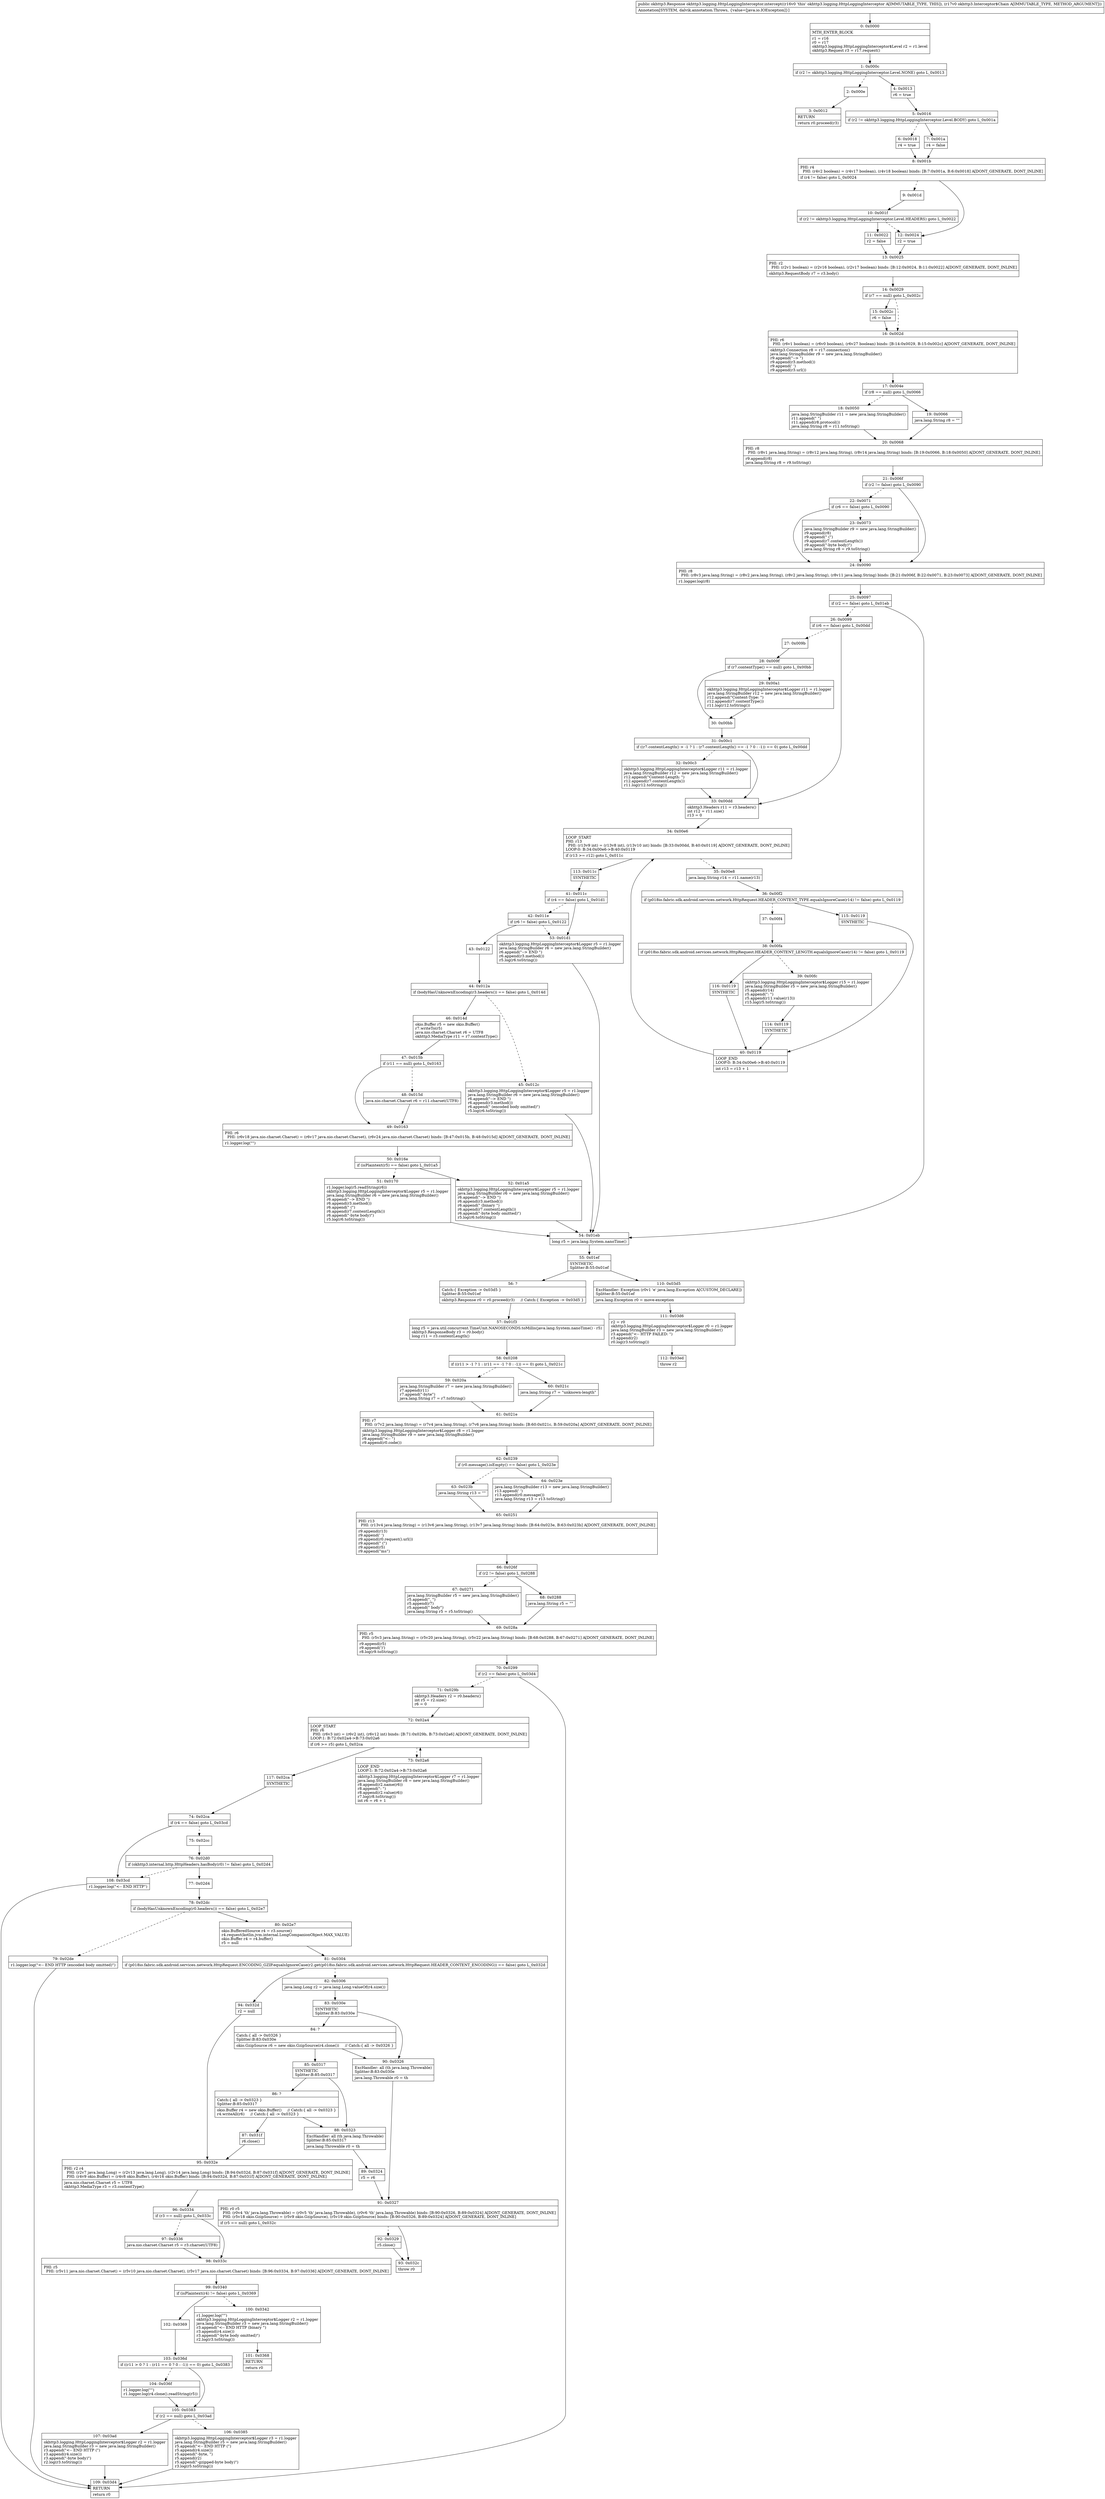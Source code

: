 digraph "CFG forokhttp3.logging.HttpLoggingInterceptor.intercept(Lokhttp3\/Interceptor$Chain;)Lokhttp3\/Response;" {
Node_0 [shape=record,label="{0\:\ 0x0000|MTH_ENTER_BLOCK\l|r1 = r16\lr0 = r17\lokhttp3.logging.HttpLoggingInterceptor$Level r2 = r1.level\lokhttp3.Request r3 = r17.request()\l}"];
Node_1 [shape=record,label="{1\:\ 0x000c|if (r2 != okhttp3.logging.HttpLoggingInterceptor.Level.NONE) goto L_0x0013\l}"];
Node_2 [shape=record,label="{2\:\ 0x000e}"];
Node_3 [shape=record,label="{3\:\ 0x0012|RETURN\l|return r0.proceed(r3)\l}"];
Node_4 [shape=record,label="{4\:\ 0x0013|r6 = true\l}"];
Node_5 [shape=record,label="{5\:\ 0x0016|if (r2 != okhttp3.logging.HttpLoggingInterceptor.Level.BODY) goto L_0x001a\l}"];
Node_6 [shape=record,label="{6\:\ 0x0018|r4 = true\l}"];
Node_7 [shape=record,label="{7\:\ 0x001a|r4 = false\l}"];
Node_8 [shape=record,label="{8\:\ 0x001b|PHI: r4 \l  PHI: (r4v2 boolean) = (r4v17 boolean), (r4v18 boolean) binds: [B:7:0x001a, B:6:0x0018] A[DONT_GENERATE, DONT_INLINE]\l|if (r4 != false) goto L_0x0024\l}"];
Node_9 [shape=record,label="{9\:\ 0x001d}"];
Node_10 [shape=record,label="{10\:\ 0x001f|if (r2 != okhttp3.logging.HttpLoggingInterceptor.Level.HEADERS) goto L_0x0022\l}"];
Node_11 [shape=record,label="{11\:\ 0x0022|r2 = false\l}"];
Node_12 [shape=record,label="{12\:\ 0x0024|r2 = true\l}"];
Node_13 [shape=record,label="{13\:\ 0x0025|PHI: r2 \l  PHI: (r2v1 boolean) = (r2v16 boolean), (r2v17 boolean) binds: [B:12:0x0024, B:11:0x0022] A[DONT_GENERATE, DONT_INLINE]\l|okhttp3.RequestBody r7 = r3.body()\l}"];
Node_14 [shape=record,label="{14\:\ 0x0029|if (r7 == null) goto L_0x002c\l}"];
Node_15 [shape=record,label="{15\:\ 0x002c|r6 = false\l}"];
Node_16 [shape=record,label="{16\:\ 0x002d|PHI: r6 \l  PHI: (r6v1 boolean) = (r6v0 boolean), (r6v27 boolean) binds: [B:14:0x0029, B:15:0x002c] A[DONT_GENERATE, DONT_INLINE]\l|okhttp3.Connection r8 = r17.connection()\ljava.lang.StringBuilder r9 = new java.lang.StringBuilder()\lr9.append(\"\-\-\> \")\lr9.append(r3.method())\lr9.append(' ')\lr9.append(r3.url())\l}"];
Node_17 [shape=record,label="{17\:\ 0x004e|if (r8 == null) goto L_0x0066\l}"];
Node_18 [shape=record,label="{18\:\ 0x0050|java.lang.StringBuilder r11 = new java.lang.StringBuilder()\lr11.append(\" \")\lr11.append(r8.protocol())\ljava.lang.String r8 = r11.toString()\l}"];
Node_19 [shape=record,label="{19\:\ 0x0066|java.lang.String r8 = \"\"\l}"];
Node_20 [shape=record,label="{20\:\ 0x0068|PHI: r8 \l  PHI: (r8v1 java.lang.String) = (r8v12 java.lang.String), (r8v14 java.lang.String) binds: [B:19:0x0066, B:18:0x0050] A[DONT_GENERATE, DONT_INLINE]\l|r9.append(r8)\ljava.lang.String r8 = r9.toString()\l}"];
Node_21 [shape=record,label="{21\:\ 0x006f|if (r2 != false) goto L_0x0090\l}"];
Node_22 [shape=record,label="{22\:\ 0x0071|if (r6 == false) goto L_0x0090\l}"];
Node_23 [shape=record,label="{23\:\ 0x0073|java.lang.StringBuilder r9 = new java.lang.StringBuilder()\lr9.append(r8)\lr9.append(\" (\")\lr9.append(r7.contentLength())\lr9.append(\"\-byte body)\")\ljava.lang.String r8 = r9.toString()\l}"];
Node_24 [shape=record,label="{24\:\ 0x0090|PHI: r8 \l  PHI: (r8v3 java.lang.String) = (r8v2 java.lang.String), (r8v2 java.lang.String), (r8v11 java.lang.String) binds: [B:21:0x006f, B:22:0x0071, B:23:0x0073] A[DONT_GENERATE, DONT_INLINE]\l|r1.logger.log(r8)\l}"];
Node_25 [shape=record,label="{25\:\ 0x0097|if (r2 == false) goto L_0x01eb\l}"];
Node_26 [shape=record,label="{26\:\ 0x0099|if (r6 == false) goto L_0x00dd\l}"];
Node_27 [shape=record,label="{27\:\ 0x009b}"];
Node_28 [shape=record,label="{28\:\ 0x009f|if (r7.contentType() == null) goto L_0x00bb\l}"];
Node_29 [shape=record,label="{29\:\ 0x00a1|okhttp3.logging.HttpLoggingInterceptor$Logger r11 = r1.logger\ljava.lang.StringBuilder r12 = new java.lang.StringBuilder()\lr12.append(\"Content\-Type: \")\lr12.append(r7.contentType())\lr11.log(r12.toString())\l}"];
Node_30 [shape=record,label="{30\:\ 0x00bb}"];
Node_31 [shape=record,label="{31\:\ 0x00c1|if ((r7.contentLength() \> \-1 ? 1 : (r7.contentLength() == \-1 ? 0 : \-1)) == 0) goto L_0x00dd\l}"];
Node_32 [shape=record,label="{32\:\ 0x00c3|okhttp3.logging.HttpLoggingInterceptor$Logger r11 = r1.logger\ljava.lang.StringBuilder r12 = new java.lang.StringBuilder()\lr12.append(\"Content\-Length: \")\lr12.append(r7.contentLength())\lr11.log(r12.toString())\l}"];
Node_33 [shape=record,label="{33\:\ 0x00dd|okhttp3.Headers r11 = r3.headers()\lint r12 = r11.size()\lr13 = 0\l}"];
Node_34 [shape=record,label="{34\:\ 0x00e6|LOOP_START\lPHI: r13 \l  PHI: (r13v9 int) = (r13v8 int), (r13v10 int) binds: [B:33:0x00dd, B:40:0x0119] A[DONT_GENERATE, DONT_INLINE]\lLOOP:0: B:34:0x00e6\-\>B:40:0x0119\l|if (r13 \>= r12) goto L_0x011c\l}"];
Node_35 [shape=record,label="{35\:\ 0x00e8|java.lang.String r14 = r11.name(r13)\l}"];
Node_36 [shape=record,label="{36\:\ 0x00f2|if (p018io.fabric.sdk.android.services.network.HttpRequest.HEADER_CONTENT_TYPE.equalsIgnoreCase(r14) != false) goto L_0x0119\l}"];
Node_37 [shape=record,label="{37\:\ 0x00f4}"];
Node_38 [shape=record,label="{38\:\ 0x00fa|if (p018io.fabric.sdk.android.services.network.HttpRequest.HEADER_CONTENT_LENGTH.equalsIgnoreCase(r14) != false) goto L_0x0119\l}"];
Node_39 [shape=record,label="{39\:\ 0x00fc|okhttp3.logging.HttpLoggingInterceptor$Logger r15 = r1.logger\ljava.lang.StringBuilder r5 = new java.lang.StringBuilder()\lr5.append(r14)\lr5.append(\": \")\lr5.append(r11.value(r13))\lr15.log(r5.toString())\l}"];
Node_40 [shape=record,label="{40\:\ 0x0119|LOOP_END\lLOOP:0: B:34:0x00e6\-\>B:40:0x0119\l|int r13 = r13 + 1\l}"];
Node_41 [shape=record,label="{41\:\ 0x011c|if (r4 == false) goto L_0x01d1\l}"];
Node_42 [shape=record,label="{42\:\ 0x011e|if (r6 != false) goto L_0x0122\l}"];
Node_43 [shape=record,label="{43\:\ 0x0122}"];
Node_44 [shape=record,label="{44\:\ 0x012a|if (bodyHasUnknownEncoding(r3.headers()) == false) goto L_0x014d\l}"];
Node_45 [shape=record,label="{45\:\ 0x012c|okhttp3.logging.HttpLoggingInterceptor$Logger r5 = r1.logger\ljava.lang.StringBuilder r6 = new java.lang.StringBuilder()\lr6.append(\"\-\-\> END \")\lr6.append(r3.method())\lr6.append(\" (encoded body omitted)\")\lr5.log(r6.toString())\l}"];
Node_46 [shape=record,label="{46\:\ 0x014d|okio.Buffer r5 = new okio.Buffer()\lr7.writeTo(r5)\ljava.nio.charset.Charset r6 = UTF8\lokhttp3.MediaType r11 = r7.contentType()\l}"];
Node_47 [shape=record,label="{47\:\ 0x015b|if (r11 == null) goto L_0x0163\l}"];
Node_48 [shape=record,label="{48\:\ 0x015d|java.nio.charset.Charset r6 = r11.charset(UTF8)\l}"];
Node_49 [shape=record,label="{49\:\ 0x0163|PHI: r6 \l  PHI: (r6v18 java.nio.charset.Charset) = (r6v17 java.nio.charset.Charset), (r6v24 java.nio.charset.Charset) binds: [B:47:0x015b, B:48:0x015d] A[DONT_GENERATE, DONT_INLINE]\l|r1.logger.log(\"\")\l}"];
Node_50 [shape=record,label="{50\:\ 0x016e|if (isPlaintext(r5) == false) goto L_0x01a5\l}"];
Node_51 [shape=record,label="{51\:\ 0x0170|r1.logger.log(r5.readString(r6))\lokhttp3.logging.HttpLoggingInterceptor$Logger r5 = r1.logger\ljava.lang.StringBuilder r6 = new java.lang.StringBuilder()\lr6.append(\"\-\-\> END \")\lr6.append(r3.method())\lr6.append(\" (\")\lr6.append(r7.contentLength())\lr6.append(\"\-byte body)\")\lr5.log(r6.toString())\l}"];
Node_52 [shape=record,label="{52\:\ 0x01a5|okhttp3.logging.HttpLoggingInterceptor$Logger r5 = r1.logger\ljava.lang.StringBuilder r6 = new java.lang.StringBuilder()\lr6.append(\"\-\-\> END \")\lr6.append(r3.method())\lr6.append(\" (binary \")\lr6.append(r7.contentLength())\lr6.append(\"\-byte body omitted)\")\lr5.log(r6.toString())\l}"];
Node_53 [shape=record,label="{53\:\ 0x01d1|okhttp3.logging.HttpLoggingInterceptor$Logger r5 = r1.logger\ljava.lang.StringBuilder r6 = new java.lang.StringBuilder()\lr6.append(\"\-\-\> END \")\lr6.append(r3.method())\lr5.log(r6.toString())\l}"];
Node_54 [shape=record,label="{54\:\ 0x01eb|long r5 = java.lang.System.nanoTime()\l}"];
Node_55 [shape=record,label="{55\:\ 0x01ef|SYNTHETIC\lSplitter:B:55:0x01ef\l}"];
Node_56 [shape=record,label="{56\:\ ?|Catch:\{ Exception \-\> 0x03d5 \}\lSplitter:B:55:0x01ef\l|okhttp3.Response r0 = r0.proceed(r3)     \/\/ Catch:\{ Exception \-\> 0x03d5 \}\l}"];
Node_57 [shape=record,label="{57\:\ 0x01f3|long r5 = java.util.concurrent.TimeUnit.NANOSECONDS.toMillis(java.lang.System.nanoTime() \- r5)\lokhttp3.ResponseBody r3 = r0.body()\llong r11 = r3.contentLength()\l}"];
Node_58 [shape=record,label="{58\:\ 0x0208|if ((r11 \> \-1 ? 1 : (r11 == \-1 ? 0 : \-1)) == 0) goto L_0x021c\l}"];
Node_59 [shape=record,label="{59\:\ 0x020a|java.lang.StringBuilder r7 = new java.lang.StringBuilder()\lr7.append(r11)\lr7.append(\"\-byte\")\ljava.lang.String r7 = r7.toString()\l}"];
Node_60 [shape=record,label="{60\:\ 0x021c|java.lang.String r7 = \"unknown\-length\"\l}"];
Node_61 [shape=record,label="{61\:\ 0x021e|PHI: r7 \l  PHI: (r7v2 java.lang.String) = (r7v4 java.lang.String), (r7v6 java.lang.String) binds: [B:60:0x021c, B:59:0x020a] A[DONT_GENERATE, DONT_INLINE]\l|okhttp3.logging.HttpLoggingInterceptor$Logger r8 = r1.logger\ljava.lang.StringBuilder r9 = new java.lang.StringBuilder()\lr9.append(\"\<\-\- \")\lr9.append(r0.code())\l}"];
Node_62 [shape=record,label="{62\:\ 0x0239|if (r0.message().isEmpty() == false) goto L_0x023e\l}"];
Node_63 [shape=record,label="{63\:\ 0x023b|java.lang.String r13 = \"\"\l}"];
Node_64 [shape=record,label="{64\:\ 0x023e|java.lang.StringBuilder r13 = new java.lang.StringBuilder()\lr13.append(' ')\lr13.append(r0.message())\ljava.lang.String r13 = r13.toString()\l}"];
Node_65 [shape=record,label="{65\:\ 0x0251|PHI: r13 \l  PHI: (r13v4 java.lang.String) = (r13v6 java.lang.String), (r13v7 java.lang.String) binds: [B:64:0x023e, B:63:0x023b] A[DONT_GENERATE, DONT_INLINE]\l|r9.append(r13)\lr9.append(' ')\lr9.append(r0.request().url())\lr9.append(\" (\")\lr9.append(r5)\lr9.append(\"ms\")\l}"];
Node_66 [shape=record,label="{66\:\ 0x026f|if (r2 != false) goto L_0x0288\l}"];
Node_67 [shape=record,label="{67\:\ 0x0271|java.lang.StringBuilder r5 = new java.lang.StringBuilder()\lr5.append(\", \")\lr5.append(r7)\lr5.append(\" body\")\ljava.lang.String r5 = r5.toString()\l}"];
Node_68 [shape=record,label="{68\:\ 0x0288|java.lang.String r5 = \"\"\l}"];
Node_69 [shape=record,label="{69\:\ 0x028a|PHI: r5 \l  PHI: (r5v3 java.lang.String) = (r5v20 java.lang.String), (r5v22 java.lang.String) binds: [B:68:0x0288, B:67:0x0271] A[DONT_GENERATE, DONT_INLINE]\l|r9.append(r5)\lr9.append(')')\lr8.log(r9.toString())\l}"];
Node_70 [shape=record,label="{70\:\ 0x0299|if (r2 == false) goto L_0x03d4\l}"];
Node_71 [shape=record,label="{71\:\ 0x029b|okhttp3.Headers r2 = r0.headers()\lint r5 = r2.size()\lr6 = 0\l}"];
Node_72 [shape=record,label="{72\:\ 0x02a4|LOOP_START\lPHI: r6 \l  PHI: (r6v3 int) = (r6v2 int), (r6v12 int) binds: [B:71:0x029b, B:73:0x02a6] A[DONT_GENERATE, DONT_INLINE]\lLOOP:1: B:72:0x02a4\-\>B:73:0x02a6\l|if (r6 \>= r5) goto L_0x02ca\l}"];
Node_73 [shape=record,label="{73\:\ 0x02a6|LOOP_END\lLOOP:1: B:72:0x02a4\-\>B:73:0x02a6\l|okhttp3.logging.HttpLoggingInterceptor$Logger r7 = r1.logger\ljava.lang.StringBuilder r8 = new java.lang.StringBuilder()\lr8.append(r2.name(r6))\lr8.append(\": \")\lr8.append(r2.value(r6))\lr7.log(r8.toString())\lint r6 = r6 + 1\l}"];
Node_74 [shape=record,label="{74\:\ 0x02ca|if (r4 == false) goto L_0x03cd\l}"];
Node_75 [shape=record,label="{75\:\ 0x02cc}"];
Node_76 [shape=record,label="{76\:\ 0x02d0|if (okhttp3.internal.http.HttpHeaders.hasBody(r0) != false) goto L_0x02d4\l}"];
Node_77 [shape=record,label="{77\:\ 0x02d4}"];
Node_78 [shape=record,label="{78\:\ 0x02dc|if (bodyHasUnknownEncoding(r0.headers()) == false) goto L_0x02e7\l}"];
Node_79 [shape=record,label="{79\:\ 0x02de|r1.logger.log(\"\<\-\- END HTTP (encoded body omitted)\")\l}"];
Node_80 [shape=record,label="{80\:\ 0x02e7|okio.BufferedSource r4 = r3.source()\lr4.request(kotlin.jvm.internal.LongCompanionObject.MAX_VALUE)\lokio.Buffer r4 = r4.buffer()\lr5 = null\l}"];
Node_81 [shape=record,label="{81\:\ 0x0304|if (p018io.fabric.sdk.android.services.network.HttpRequest.ENCODING_GZIP.equalsIgnoreCase(r2.get(p018io.fabric.sdk.android.services.network.HttpRequest.HEADER_CONTENT_ENCODING)) == false) goto L_0x032d\l}"];
Node_82 [shape=record,label="{82\:\ 0x0306|java.lang.Long r2 = java.lang.Long.valueOf(r4.size())\l}"];
Node_83 [shape=record,label="{83\:\ 0x030e|SYNTHETIC\lSplitter:B:83:0x030e\l}"];
Node_84 [shape=record,label="{84\:\ ?|Catch:\{ all \-\> 0x0326 \}\lSplitter:B:83:0x030e\l|okio.GzipSource r6 = new okio.GzipSource(r4.clone())     \/\/ Catch:\{ all \-\> 0x0326 \}\l}"];
Node_85 [shape=record,label="{85\:\ 0x0317|SYNTHETIC\lSplitter:B:85:0x0317\l}"];
Node_86 [shape=record,label="{86\:\ ?|Catch:\{ all \-\> 0x0323 \}\lSplitter:B:85:0x0317\l|okio.Buffer r4 = new okio.Buffer()     \/\/ Catch:\{ all \-\> 0x0323 \}\lr4.writeAll(r6)     \/\/ Catch:\{ all \-\> 0x0323 \}\l}"];
Node_87 [shape=record,label="{87\:\ 0x031f|r6.close()\l}"];
Node_88 [shape=record,label="{88\:\ 0x0323|ExcHandler: all (th java.lang.Throwable)\lSplitter:B:85:0x0317\l|java.lang.Throwable r0 = th\l}"];
Node_89 [shape=record,label="{89\:\ 0x0324|r5 = r6\l}"];
Node_90 [shape=record,label="{90\:\ 0x0326|ExcHandler: all (th java.lang.Throwable)\lSplitter:B:83:0x030e\l|java.lang.Throwable r0 = th\l}"];
Node_91 [shape=record,label="{91\:\ 0x0327|PHI: r0 r5 \l  PHI: (r0v4 'th' java.lang.Throwable) = (r0v5 'th' java.lang.Throwable), (r0v6 'th' java.lang.Throwable) binds: [B:90:0x0326, B:89:0x0324] A[DONT_GENERATE, DONT_INLINE]\l  PHI: (r5v18 okio.GzipSource) = (r5v9 okio.GzipSource), (r5v19 okio.GzipSource) binds: [B:90:0x0326, B:89:0x0324] A[DONT_GENERATE, DONT_INLINE]\l|if (r5 == null) goto L_0x032c\l}"];
Node_92 [shape=record,label="{92\:\ 0x0329|r5.close()\l}"];
Node_93 [shape=record,label="{93\:\ 0x032c|throw r0\l}"];
Node_94 [shape=record,label="{94\:\ 0x032d|r2 = null\l}"];
Node_95 [shape=record,label="{95\:\ 0x032e|PHI: r2 r4 \l  PHI: (r2v7 java.lang.Long) = (r2v13 java.lang.Long), (r2v14 java.lang.Long) binds: [B:94:0x032d, B:87:0x031f] A[DONT_GENERATE, DONT_INLINE]\l  PHI: (r4v9 okio.Buffer) = (r4v8 okio.Buffer), (r4v16 okio.Buffer) binds: [B:94:0x032d, B:87:0x031f] A[DONT_GENERATE, DONT_INLINE]\l|java.nio.charset.Charset r5 = UTF8\lokhttp3.MediaType r3 = r3.contentType()\l}"];
Node_96 [shape=record,label="{96\:\ 0x0334|if (r3 == null) goto L_0x033c\l}"];
Node_97 [shape=record,label="{97\:\ 0x0336|java.nio.charset.Charset r5 = r3.charset(UTF8)\l}"];
Node_98 [shape=record,label="{98\:\ 0x033c|PHI: r5 \l  PHI: (r5v11 java.nio.charset.Charset) = (r5v10 java.nio.charset.Charset), (r5v17 java.nio.charset.Charset) binds: [B:96:0x0334, B:97:0x0336] A[DONT_GENERATE, DONT_INLINE]\l}"];
Node_99 [shape=record,label="{99\:\ 0x0340|if (isPlaintext(r4) != false) goto L_0x0369\l}"];
Node_100 [shape=record,label="{100\:\ 0x0342|r1.logger.log(\"\")\lokhttp3.logging.HttpLoggingInterceptor$Logger r2 = r1.logger\ljava.lang.StringBuilder r3 = new java.lang.StringBuilder()\lr3.append(\"\<\-\- END HTTP (binary \")\lr3.append(r4.size())\lr3.append(\"\-byte body omitted)\")\lr2.log(r3.toString())\l}"];
Node_101 [shape=record,label="{101\:\ 0x0368|RETURN\l|return r0\l}"];
Node_102 [shape=record,label="{102\:\ 0x0369}"];
Node_103 [shape=record,label="{103\:\ 0x036d|if ((r11 \> 0 ? 1 : (r11 == 0 ? 0 : \-1)) == 0) goto L_0x0383\l}"];
Node_104 [shape=record,label="{104\:\ 0x036f|r1.logger.log(\"\")\lr1.logger.log(r4.clone().readString(r5))\l}"];
Node_105 [shape=record,label="{105\:\ 0x0383|if (r2 == null) goto L_0x03ad\l}"];
Node_106 [shape=record,label="{106\:\ 0x0385|okhttp3.logging.HttpLoggingInterceptor$Logger r3 = r1.logger\ljava.lang.StringBuilder r5 = new java.lang.StringBuilder()\lr5.append(\"\<\-\- END HTTP (\")\lr5.append(r4.size())\lr5.append(\"\-byte, \")\lr5.append(r2)\lr5.append(\"\-gzipped\-byte body)\")\lr3.log(r5.toString())\l}"];
Node_107 [shape=record,label="{107\:\ 0x03ad|okhttp3.logging.HttpLoggingInterceptor$Logger r2 = r1.logger\ljava.lang.StringBuilder r3 = new java.lang.StringBuilder()\lr3.append(\"\<\-\- END HTTP (\")\lr3.append(r4.size())\lr3.append(\"\-byte body)\")\lr2.log(r3.toString())\l}"];
Node_108 [shape=record,label="{108\:\ 0x03cd|r1.logger.log(\"\<\-\- END HTTP\")\l}"];
Node_109 [shape=record,label="{109\:\ 0x03d4|RETURN\l|return r0\l}"];
Node_110 [shape=record,label="{110\:\ 0x03d5|ExcHandler: Exception (r0v1 'e' java.lang.Exception A[CUSTOM_DECLARE])\lSplitter:B:55:0x01ef\l|java.lang.Exception r0 = move\-exception\l}"];
Node_111 [shape=record,label="{111\:\ 0x03d6|r2 = r0\lokhttp3.logging.HttpLoggingInterceptor$Logger r0 = r1.logger\ljava.lang.StringBuilder r3 = new java.lang.StringBuilder()\lr3.append(\"\<\-\- HTTP FAILED: \")\lr3.append(r2)\lr0.log(r3.toString())\l}"];
Node_112 [shape=record,label="{112\:\ 0x03ed|throw r2\l}"];
Node_113 [shape=record,label="{113\:\ 0x011c|SYNTHETIC\l}"];
Node_114 [shape=record,label="{114\:\ 0x0119|SYNTHETIC\l}"];
Node_115 [shape=record,label="{115\:\ 0x0119|SYNTHETIC\l}"];
Node_116 [shape=record,label="{116\:\ 0x0119|SYNTHETIC\l}"];
Node_117 [shape=record,label="{117\:\ 0x02ca|SYNTHETIC\l}"];
MethodNode[shape=record,label="{public okhttp3.Response okhttp3.logging.HttpLoggingInterceptor.intercept((r16v0 'this' okhttp3.logging.HttpLoggingInterceptor A[IMMUTABLE_TYPE, THIS]), (r17v0 okhttp3.Interceptor$Chain A[IMMUTABLE_TYPE, METHOD_ARGUMENT]))  | Annotation[SYSTEM, dalvik.annotation.Throws, \{value=[java.io.IOException]\}]\l}"];
MethodNode -> Node_0;
Node_0 -> Node_1;
Node_1 -> Node_2[style=dashed];
Node_1 -> Node_4;
Node_2 -> Node_3;
Node_4 -> Node_5;
Node_5 -> Node_6[style=dashed];
Node_5 -> Node_7;
Node_6 -> Node_8;
Node_7 -> Node_8;
Node_8 -> Node_9[style=dashed];
Node_8 -> Node_12;
Node_9 -> Node_10;
Node_10 -> Node_11;
Node_10 -> Node_12[style=dashed];
Node_11 -> Node_13;
Node_12 -> Node_13;
Node_13 -> Node_14;
Node_14 -> Node_15;
Node_14 -> Node_16[style=dashed];
Node_15 -> Node_16;
Node_16 -> Node_17;
Node_17 -> Node_18[style=dashed];
Node_17 -> Node_19;
Node_18 -> Node_20;
Node_19 -> Node_20;
Node_20 -> Node_21;
Node_21 -> Node_22[style=dashed];
Node_21 -> Node_24;
Node_22 -> Node_23[style=dashed];
Node_22 -> Node_24;
Node_23 -> Node_24;
Node_24 -> Node_25;
Node_25 -> Node_26[style=dashed];
Node_25 -> Node_54;
Node_26 -> Node_27[style=dashed];
Node_26 -> Node_33;
Node_27 -> Node_28;
Node_28 -> Node_29[style=dashed];
Node_28 -> Node_30;
Node_29 -> Node_30;
Node_30 -> Node_31;
Node_31 -> Node_32[style=dashed];
Node_31 -> Node_33;
Node_32 -> Node_33;
Node_33 -> Node_34;
Node_34 -> Node_35[style=dashed];
Node_34 -> Node_113;
Node_35 -> Node_36;
Node_36 -> Node_37[style=dashed];
Node_36 -> Node_115;
Node_37 -> Node_38;
Node_38 -> Node_39[style=dashed];
Node_38 -> Node_116;
Node_39 -> Node_114;
Node_40 -> Node_34;
Node_41 -> Node_42[style=dashed];
Node_41 -> Node_53;
Node_42 -> Node_43;
Node_42 -> Node_53[style=dashed];
Node_43 -> Node_44;
Node_44 -> Node_45[style=dashed];
Node_44 -> Node_46;
Node_45 -> Node_54;
Node_46 -> Node_47;
Node_47 -> Node_48[style=dashed];
Node_47 -> Node_49;
Node_48 -> Node_49;
Node_49 -> Node_50;
Node_50 -> Node_51[style=dashed];
Node_50 -> Node_52;
Node_51 -> Node_54;
Node_52 -> Node_54;
Node_53 -> Node_54;
Node_54 -> Node_55;
Node_55 -> Node_56;
Node_55 -> Node_110;
Node_56 -> Node_57;
Node_57 -> Node_58;
Node_58 -> Node_59[style=dashed];
Node_58 -> Node_60;
Node_59 -> Node_61;
Node_60 -> Node_61;
Node_61 -> Node_62;
Node_62 -> Node_63[style=dashed];
Node_62 -> Node_64;
Node_63 -> Node_65;
Node_64 -> Node_65;
Node_65 -> Node_66;
Node_66 -> Node_67[style=dashed];
Node_66 -> Node_68;
Node_67 -> Node_69;
Node_68 -> Node_69;
Node_69 -> Node_70;
Node_70 -> Node_71[style=dashed];
Node_70 -> Node_109;
Node_71 -> Node_72;
Node_72 -> Node_73[style=dashed];
Node_72 -> Node_117;
Node_73 -> Node_72;
Node_74 -> Node_75[style=dashed];
Node_74 -> Node_108;
Node_75 -> Node_76;
Node_76 -> Node_77;
Node_76 -> Node_108[style=dashed];
Node_77 -> Node_78;
Node_78 -> Node_79[style=dashed];
Node_78 -> Node_80;
Node_79 -> Node_109;
Node_80 -> Node_81;
Node_81 -> Node_82[style=dashed];
Node_81 -> Node_94;
Node_82 -> Node_83;
Node_83 -> Node_84;
Node_83 -> Node_90;
Node_84 -> Node_85;
Node_84 -> Node_90;
Node_85 -> Node_86;
Node_85 -> Node_88;
Node_86 -> Node_87;
Node_86 -> Node_88;
Node_87 -> Node_95;
Node_88 -> Node_89;
Node_89 -> Node_91;
Node_90 -> Node_91;
Node_91 -> Node_92[style=dashed];
Node_91 -> Node_93;
Node_92 -> Node_93;
Node_94 -> Node_95;
Node_95 -> Node_96;
Node_96 -> Node_97[style=dashed];
Node_96 -> Node_98;
Node_97 -> Node_98;
Node_98 -> Node_99;
Node_99 -> Node_100[style=dashed];
Node_99 -> Node_102;
Node_100 -> Node_101;
Node_102 -> Node_103;
Node_103 -> Node_104[style=dashed];
Node_103 -> Node_105;
Node_104 -> Node_105;
Node_105 -> Node_106[style=dashed];
Node_105 -> Node_107;
Node_106 -> Node_109;
Node_107 -> Node_109;
Node_108 -> Node_109;
Node_110 -> Node_111;
Node_111 -> Node_112;
Node_113 -> Node_41;
Node_114 -> Node_40;
Node_115 -> Node_40;
Node_116 -> Node_40;
Node_117 -> Node_74;
}

